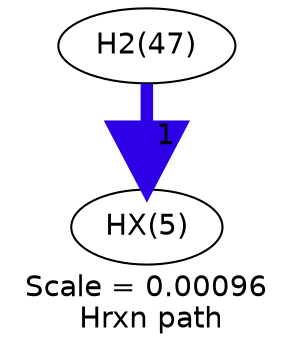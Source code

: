 digraph reaction_paths {
center=1;
s11 -> s49[fontname="Helvetica", style="setlinewidth(6)", arrowsize=3, color="0.7, 1.5, 0.9"
, label=" 1"];
s11 [ fontname="Helvetica", label="H2(47)"];
s49 [ fontname="Helvetica", label="HX(5)"];
 label = "Scale = 0.00096\l Hrxn path";
 fontname = "Helvetica";
}
